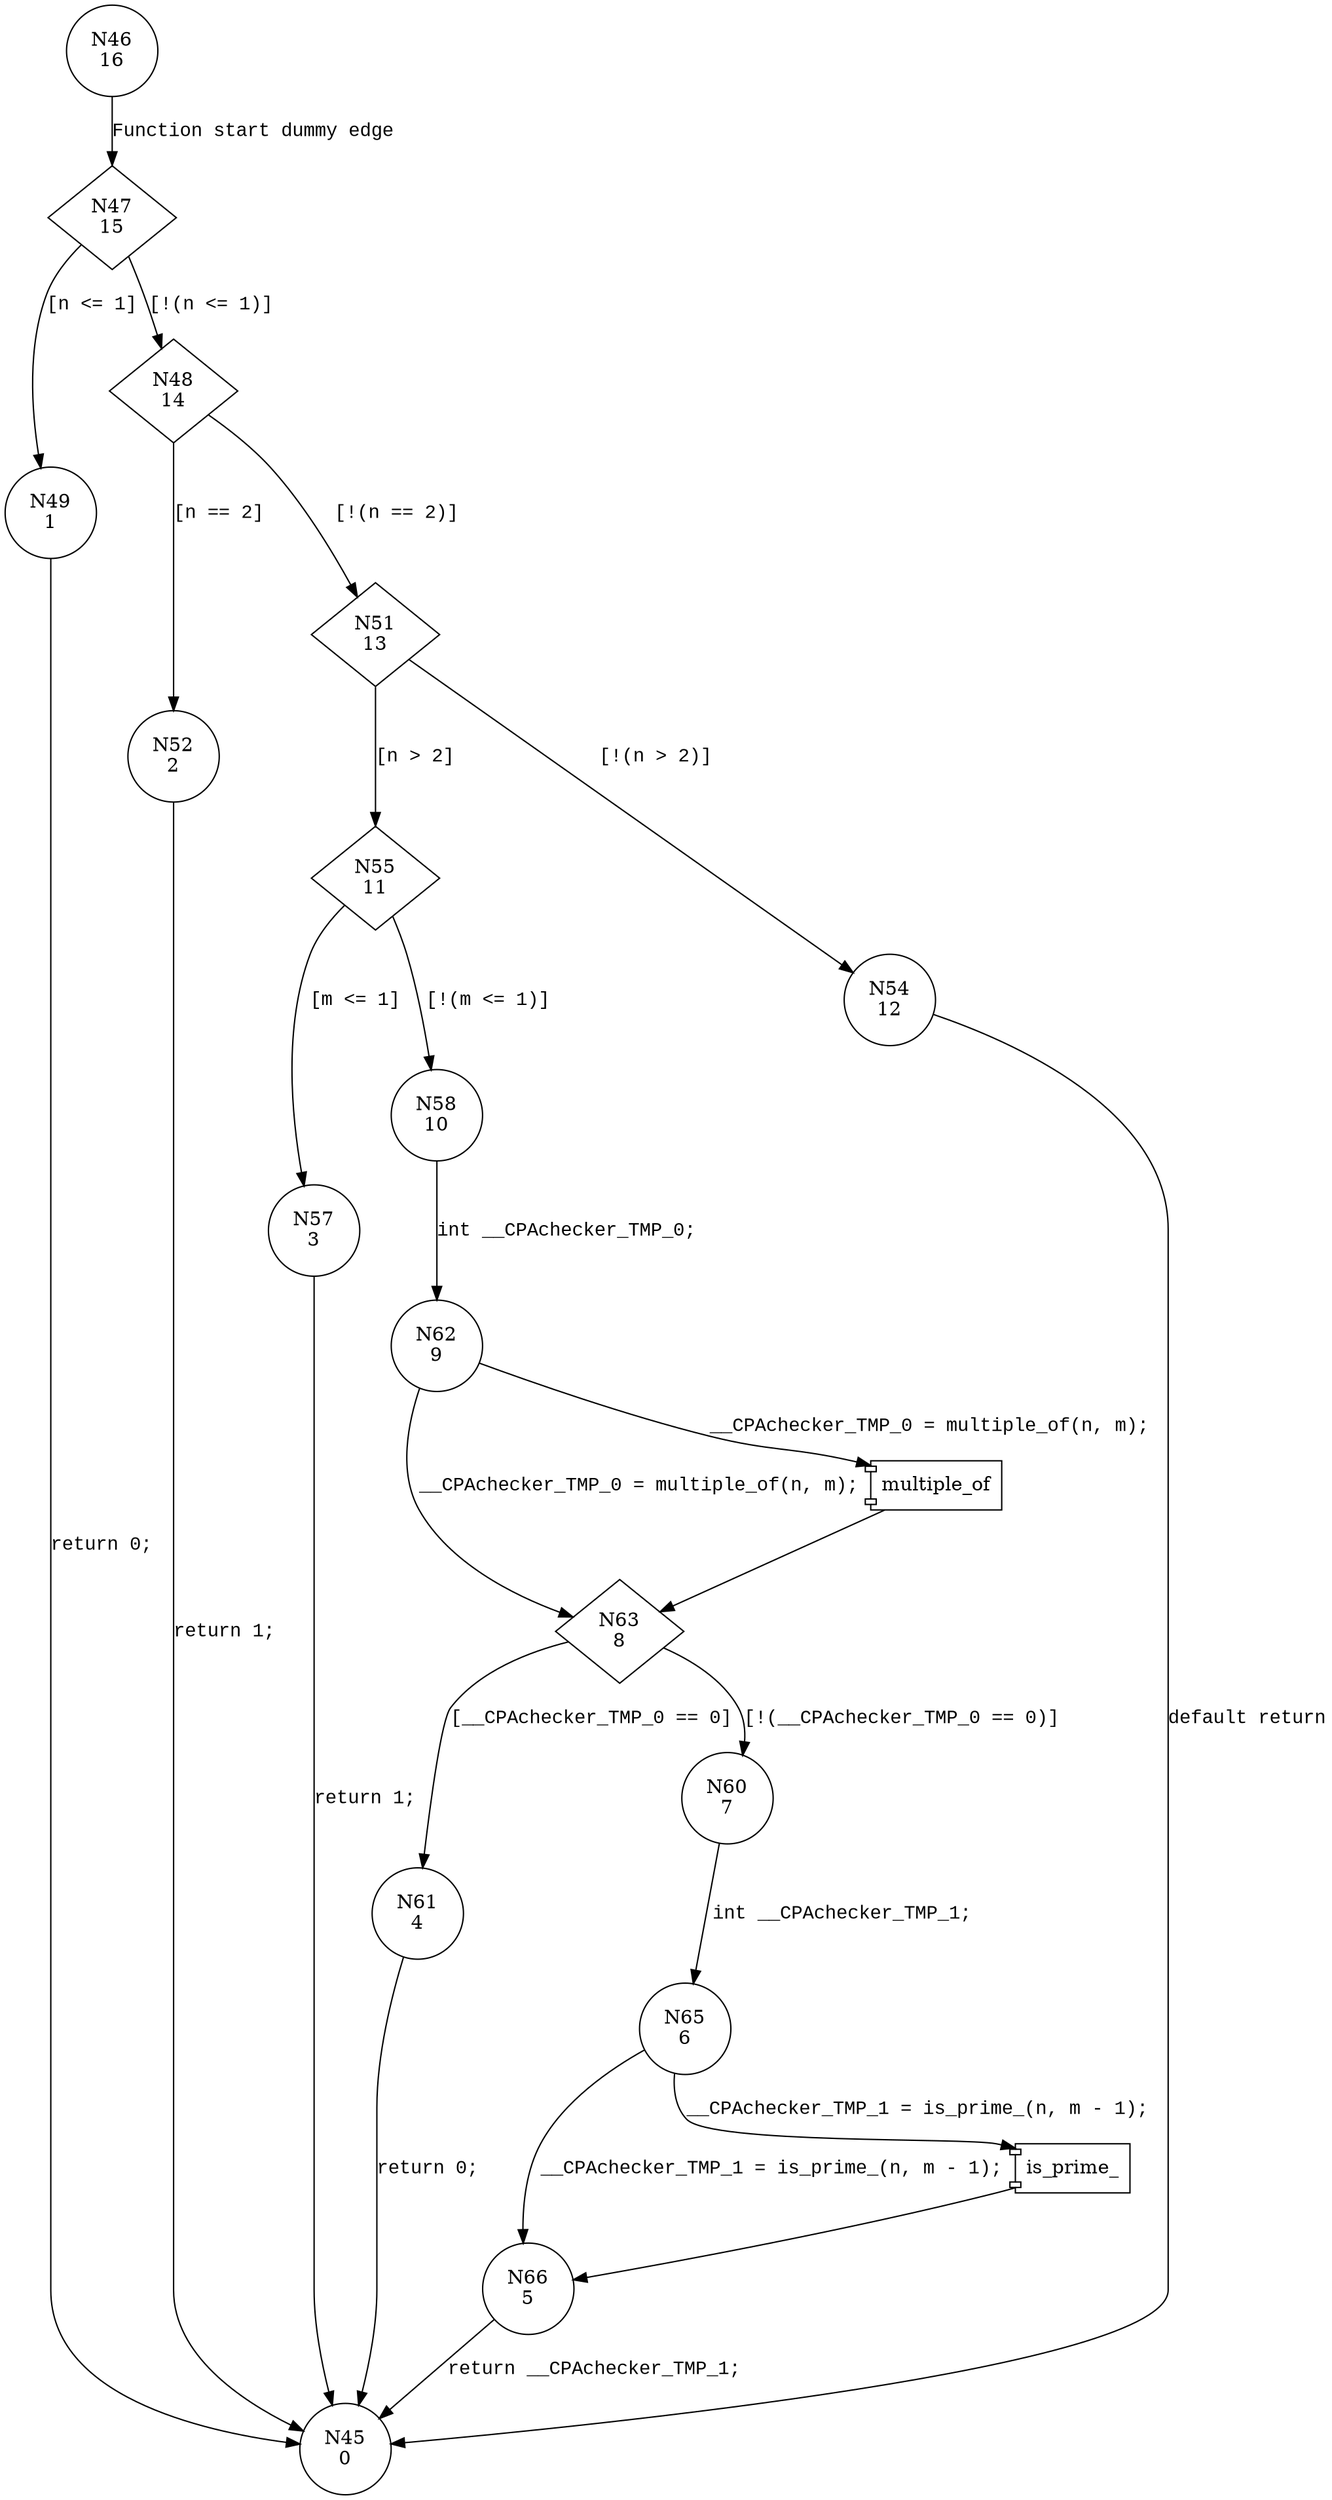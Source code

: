 digraph is_prime_ {
46 [shape="circle" label="N46\n16"]
47 [shape="diamond" label="N47\n15"]
49 [shape="circle" label="N49\n1"]
48 [shape="diamond" label="N48\n14"]
52 [shape="circle" label="N52\n2"]
51 [shape="diamond" label="N51\n13"]
55 [shape="diamond" label="N55\n11"]
54 [shape="circle" label="N54\n12"]
57 [shape="circle" label="N57\n3"]
58 [shape="circle" label="N58\n10"]
62 [shape="circle" label="N62\n9"]
63 [shape="diamond" label="N63\n8"]
61 [shape="circle" label="N61\n4"]
60 [shape="circle" label="N60\n7"]
65 [shape="circle" label="N65\n6"]
66 [shape="circle" label="N66\n5"]
45 [shape="circle" label="N45\n0"]
46 -> 47 [label="Function start dummy edge" fontname="Courier New"]
47 -> 49 [label="[n <= 1]" fontname="Courier New"]
47 -> 48 [label="[!(n <= 1)]" fontname="Courier New"]
48 -> 52 [label="[n == 2]" fontname="Courier New"]
48 -> 51 [label="[!(n == 2)]" fontname="Courier New"]
51 -> 55 [label="[n > 2]" fontname="Courier New"]
51 -> 54 [label="[!(n > 2)]" fontname="Courier New"]
55 -> 57 [label="[m <= 1]" fontname="Courier New"]
55 -> 58 [label="[!(m <= 1)]" fontname="Courier New"]
100006 [shape="component" label="multiple_of"]
62 -> 100006 [label="__CPAchecker_TMP_0 = multiple_of(n, m);" fontname="Courier New"]
100006 -> 63 [label="" fontname="Courier New"]
62 -> 63 [label="__CPAchecker_TMP_0 = multiple_of(n, m);" fontname="Courier New"]
63 -> 61 [label="[__CPAchecker_TMP_0 == 0]" fontname="Courier New"]
63 -> 60 [label="[!(__CPAchecker_TMP_0 == 0)]" fontname="Courier New"]
100007 [shape="component" label="is_prime_"]
65 -> 100007 [label="__CPAchecker_TMP_1 = is_prime_(n, m - 1);" fontname="Courier New"]
100007 -> 66 [label="" fontname="Courier New"]
65 -> 66 [label="__CPAchecker_TMP_1 = is_prime_(n, m - 1);" fontname="Courier New"]
66 -> 45 [label="return __CPAchecker_TMP_1;" fontname="Courier New"]
57 -> 45 [label="return 1;" fontname="Courier New"]
49 -> 45 [label="return 0;" fontname="Courier New"]
54 -> 45 [label="default return" fontname="Courier New"]
58 -> 62 [label="int __CPAchecker_TMP_0;" fontname="Courier New"]
60 -> 65 [label="int __CPAchecker_TMP_1;" fontname="Courier New"]
61 -> 45 [label="return 0;" fontname="Courier New"]
52 -> 45 [label="return 1;" fontname="Courier New"]
}